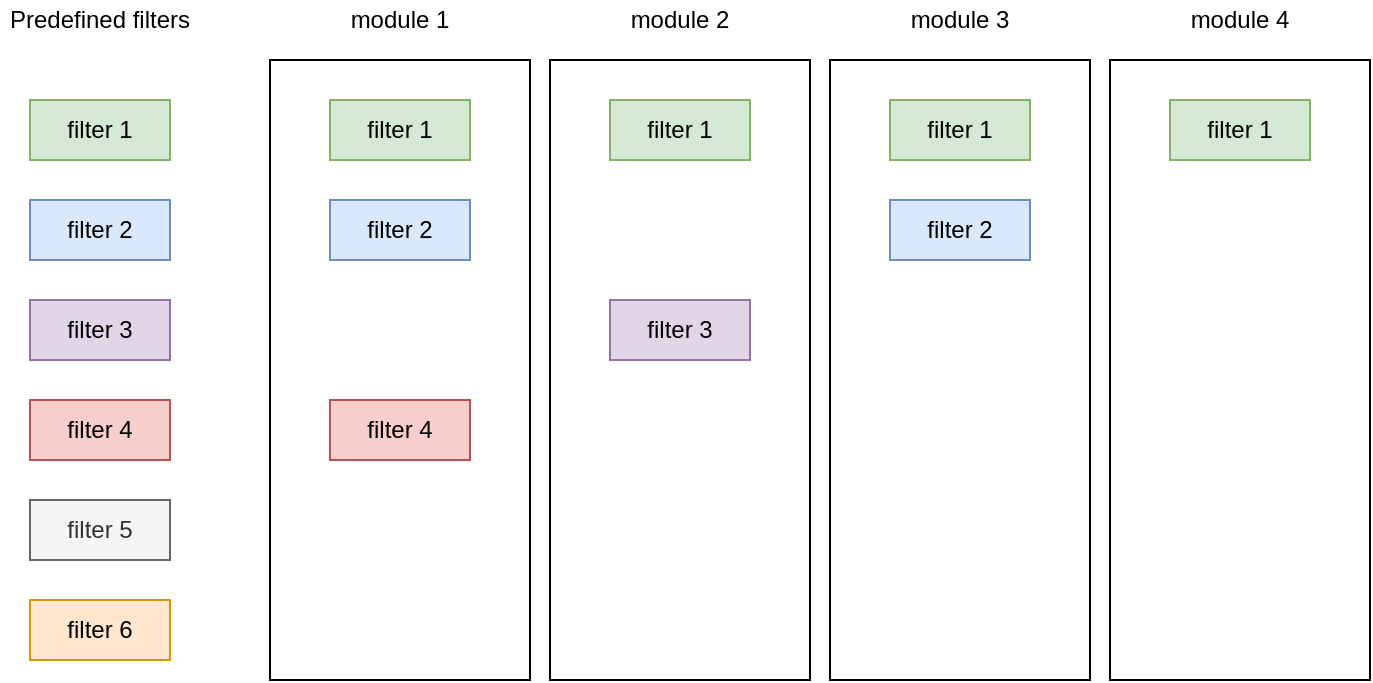 <mxfile>
    <diagram name="Page-1" id="Af2CoAbSZcckCuTcOnmQ">
        <mxGraphModel dx="1592" dy="1087" grid="1" gridSize="10" guides="1" tooltips="1" connect="1" arrows="1" fold="1" page="1" pageScale="1" pageWidth="827" pageHeight="1169" math="0" shadow="0">
            <root>
                <mxCell id="0"/>
                <mxCell id="1" parent="0"/>
                <mxCell id="33" value="Predefined filters" style="text;html=1;strokeColor=none;fillColor=none;align=center;verticalAlign=middle;whiteSpace=wrap;rounded=0;" vertex="1" parent="1">
                    <mxGeometry x="455" y="370" width="100" height="20" as="geometry"/>
                </mxCell>
                <mxCell id="34" value="module 2" style="text;html=1;strokeColor=none;fillColor=none;align=center;verticalAlign=middle;whiteSpace=wrap;rounded=0;" vertex="1" parent="1">
                    <mxGeometry x="745" y="370" width="100" height="20" as="geometry"/>
                </mxCell>
                <mxCell id="35" value="module 1" style="text;html=1;strokeColor=none;fillColor=none;align=center;verticalAlign=middle;whiteSpace=wrap;rounded=0;" vertex="1" parent="1">
                    <mxGeometry x="605" y="370" width="100" height="20" as="geometry"/>
                </mxCell>
                <mxCell id="36" value="module 3" style="text;html=1;strokeColor=none;fillColor=none;align=center;verticalAlign=middle;whiteSpace=wrap;rounded=0;" vertex="1" parent="1">
                    <mxGeometry x="885" y="370" width="100" height="20" as="geometry"/>
                </mxCell>
                <mxCell id="37" value="module 4" style="text;html=1;strokeColor=none;fillColor=none;align=center;verticalAlign=middle;whiteSpace=wrap;rounded=0;" vertex="1" parent="1">
                    <mxGeometry x="1025" y="370" width="100" height="20" as="geometry"/>
                </mxCell>
                <mxCell id="38" value="filter 1" style="rounded=0;whiteSpace=wrap;html=1;fillColor=#d5e8d4;strokeColor=#82b366;" vertex="1" parent="1">
                    <mxGeometry x="470" y="420" width="70" height="30" as="geometry"/>
                </mxCell>
                <mxCell id="39" value="filter 2" style="rounded=0;whiteSpace=wrap;html=1;fillColor=#dae8fc;strokeColor=#6c8ebf;" vertex="1" parent="1">
                    <mxGeometry x="470" y="470" width="70" height="30" as="geometry"/>
                </mxCell>
                <mxCell id="40" value="filter 3" style="rounded=0;whiteSpace=wrap;html=1;fillColor=#e1d5e7;strokeColor=#9673a6;" vertex="1" parent="1">
                    <mxGeometry x="470" y="520" width="70" height="30" as="geometry"/>
                </mxCell>
                <mxCell id="41" value="filter 4" style="rounded=0;whiteSpace=wrap;html=1;fillColor=#f8cecc;strokeColor=#b85450;" vertex="1" parent="1">
                    <mxGeometry x="470" y="570" width="70" height="30" as="geometry"/>
                </mxCell>
                <mxCell id="42" value="filter 5" style="rounded=0;whiteSpace=wrap;html=1;fillColor=#f5f5f5;strokeColor=#666666;fontColor=#333333;" vertex="1" parent="1">
                    <mxGeometry x="470" y="620" width="70" height="30" as="geometry"/>
                </mxCell>
                <mxCell id="43" value="filter 6" style="rounded=0;whiteSpace=wrap;html=1;fillColor=#ffe6cc;strokeColor=#d79b00;" vertex="1" parent="1">
                    <mxGeometry x="470" y="670" width="70" height="30" as="geometry"/>
                </mxCell>
                <mxCell id="45" value="" style="rounded=0;whiteSpace=wrap;html=1;" vertex="1" parent="1">
                    <mxGeometry x="590" y="400" width="130" height="310" as="geometry"/>
                </mxCell>
                <mxCell id="46" value="" style="rounded=0;whiteSpace=wrap;html=1;" vertex="1" parent="1">
                    <mxGeometry x="730" y="400" width="130" height="310" as="geometry"/>
                </mxCell>
                <mxCell id="47" value="" style="rounded=0;whiteSpace=wrap;html=1;" vertex="1" parent="1">
                    <mxGeometry x="870" y="400" width="130" height="310" as="geometry"/>
                </mxCell>
                <mxCell id="48" value="" style="rounded=0;whiteSpace=wrap;html=1;" vertex="1" parent="1">
                    <mxGeometry x="1010" y="400" width="130" height="310" as="geometry"/>
                </mxCell>
                <mxCell id="50" value="filter 1" style="rounded=0;whiteSpace=wrap;html=1;fillColor=#d5e8d4;strokeColor=#82b366;" vertex="1" parent="1">
                    <mxGeometry x="620" y="420" width="70" height="30" as="geometry"/>
                </mxCell>
                <mxCell id="51" value="filter 1" style="rounded=0;whiteSpace=wrap;html=1;fillColor=#d5e8d4;strokeColor=#82b366;" vertex="1" parent="1">
                    <mxGeometry x="760" y="420" width="70" height="30" as="geometry"/>
                </mxCell>
                <mxCell id="52" value="filter 1" style="rounded=0;whiteSpace=wrap;html=1;fillColor=#d5e8d4;strokeColor=#82b366;" vertex="1" parent="1">
                    <mxGeometry x="900" y="420" width="70" height="30" as="geometry"/>
                </mxCell>
                <mxCell id="53" value="filter 1" style="rounded=0;whiteSpace=wrap;html=1;fillColor=#d5e8d4;strokeColor=#82b366;" vertex="1" parent="1">
                    <mxGeometry x="1040" y="420" width="70" height="30" as="geometry"/>
                </mxCell>
                <mxCell id="54" value="filter 2" style="rounded=0;whiteSpace=wrap;html=1;fillColor=#dae8fc;strokeColor=#6c8ebf;" vertex="1" parent="1">
                    <mxGeometry x="900" y="470" width="70" height="30" as="geometry"/>
                </mxCell>
                <mxCell id="55" value="filter 2" style="rounded=0;whiteSpace=wrap;html=1;fillColor=#dae8fc;strokeColor=#6c8ebf;" vertex="1" parent="1">
                    <mxGeometry x="620" y="470" width="70" height="30" as="geometry"/>
                </mxCell>
                <mxCell id="56" value="filter 3" style="rounded=0;whiteSpace=wrap;html=1;fillColor=#e1d5e7;strokeColor=#9673a6;" vertex="1" parent="1">
                    <mxGeometry x="760" y="520" width="70" height="30" as="geometry"/>
                </mxCell>
                <mxCell id="57" value="filter 4" style="rounded=0;whiteSpace=wrap;html=1;fillColor=#f8cecc;strokeColor=#b85450;" vertex="1" parent="1">
                    <mxGeometry x="620" y="570" width="70" height="30" as="geometry"/>
                </mxCell>
            </root>
        </mxGraphModel>
    </diagram>
</mxfile>